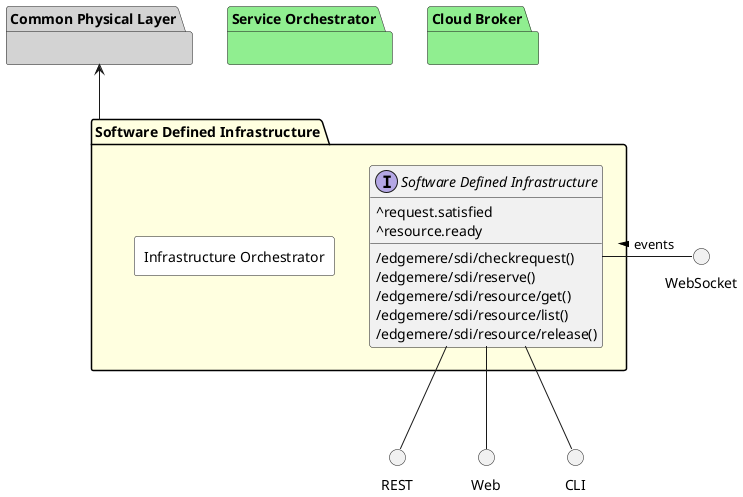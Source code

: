@startuml


package "Common Physical Layer" #lightgray {

}

package "Software Defined Infrastructure" #lightyellow {

}

package "Service Orchestrator" #lightgreen {

}

package "Cloud Broker" #lightgreen {

}


package "Software Defined Infrastructure" #lightyellow {

    interface "Software Defined Infrastructure" as i {
            ^request.satisfied
            ^resource.ready
    
            /edgemere/sdi/checkrequest()
            /edgemere/sdi/reserve()
            /edgemere/sdi/resource/get()
            /edgemere/sdi/resource/list()
            /edgemere/sdi/resource/release()
    
    }
}

circle REST
circle Web
circle CLI
circle WebSocket

i -down- Web
i -down- CLI
i -down- REST
WebSocket -left- i: events >

package "Software Defined Infrastructure" #lightyellow {


rectangle "Infrastructure Orchestrator" #white {
}

}


    "Common Physical Layer" <-- "Software Defined Infrastructure"


@enduml
